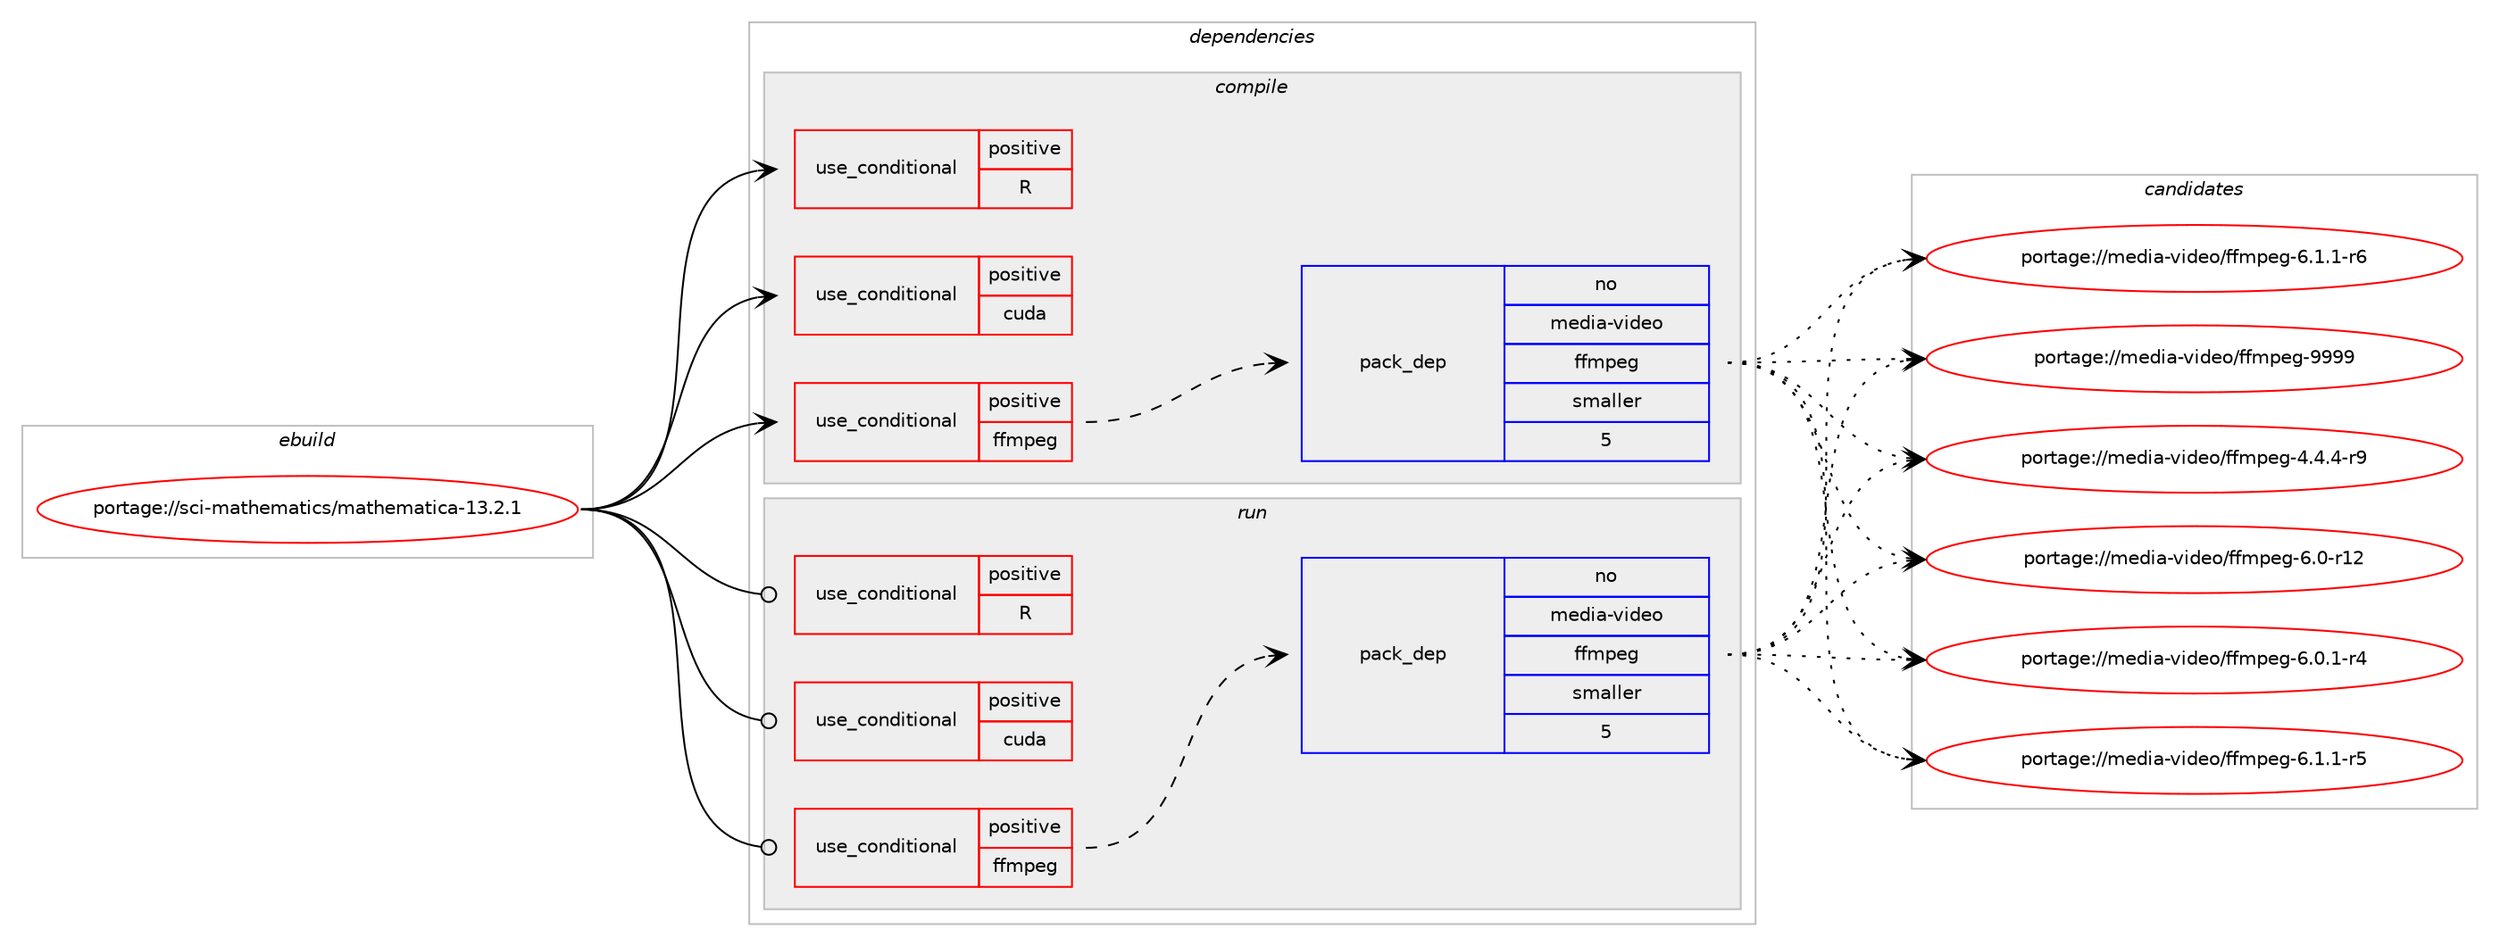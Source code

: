 digraph prolog {

# *************
# Graph options
# *************

newrank=true;
concentrate=true;
compound=true;
graph [rankdir=LR,fontname=Helvetica,fontsize=10,ranksep=1.5];#, ranksep=2.5, nodesep=0.2];
edge  [arrowhead=vee];
node  [fontname=Helvetica,fontsize=10];

# **********
# The ebuild
# **********

subgraph cluster_leftcol {
color=gray;
rank=same;
label=<<i>ebuild</i>>;
id [label="portage://sci-mathematics/mathematica-13.2.1", color=red, width=4, href="../sci-mathematics/mathematica-13.2.1.svg"];
}

# ****************
# The dependencies
# ****************

subgraph cluster_midcol {
color=gray;
label=<<i>dependencies</i>>;
subgraph cluster_compile {
fillcolor="#eeeeee";
style=filled;
label=<<i>compile</i>>;
subgraph cond105590 {
dependency203914 [label=<<TABLE BORDER="0" CELLBORDER="1" CELLSPACING="0" CELLPADDING="4"><TR><TD ROWSPAN="3" CELLPADDING="10">use_conditional</TD></TR><TR><TD>positive</TD></TR><TR><TD>R</TD></TR></TABLE>>, shape=none, color=red];
# *** BEGIN UNKNOWN DEPENDENCY TYPE (TODO) ***
# dependency203914 -> package_dependency(portage://sci-mathematics/mathematica-13.2.1,install,no,dev-lang,R,none,[,,],[],[])
# *** END UNKNOWN DEPENDENCY TYPE (TODO) ***

}
id:e -> dependency203914:w [weight=20,style="solid",arrowhead="vee"];
subgraph cond105591 {
dependency203915 [label=<<TABLE BORDER="0" CELLBORDER="1" CELLSPACING="0" CELLPADDING="4"><TR><TD ROWSPAN="3" CELLPADDING="10">use_conditional</TD></TR><TR><TD>positive</TD></TR><TR><TD>cuda</TD></TR></TABLE>>, shape=none, color=red];
# *** BEGIN UNKNOWN DEPENDENCY TYPE (TODO) ***
# dependency203915 -> package_dependency(portage://sci-mathematics/mathematica-13.2.1,install,no,dev-util,nvidia-cuda-toolkit,none,[,,],[],[])
# *** END UNKNOWN DEPENDENCY TYPE (TODO) ***

}
id:e -> dependency203915:w [weight=20,style="solid",arrowhead="vee"];
subgraph cond105592 {
dependency203916 [label=<<TABLE BORDER="0" CELLBORDER="1" CELLSPACING="0" CELLPADDING="4"><TR><TD ROWSPAN="3" CELLPADDING="10">use_conditional</TD></TR><TR><TD>positive</TD></TR><TR><TD>ffmpeg</TD></TR></TABLE>>, shape=none, color=red];
subgraph pack95508 {
dependency203917 [label=<<TABLE BORDER="0" CELLBORDER="1" CELLSPACING="0" CELLPADDING="4" WIDTH="220"><TR><TD ROWSPAN="6" CELLPADDING="30">pack_dep</TD></TR><TR><TD WIDTH="110">no</TD></TR><TR><TD>media-video</TD></TR><TR><TD>ffmpeg</TD></TR><TR><TD>smaller</TD></TR><TR><TD>5</TD></TR></TABLE>>, shape=none, color=blue];
}
dependency203916:e -> dependency203917:w [weight=20,style="dashed",arrowhead="vee"];
}
id:e -> dependency203916:w [weight=20,style="solid",arrowhead="vee"];
# *** BEGIN UNKNOWN DEPENDENCY TYPE (TODO) ***
# id -> package_dependency(portage://sci-mathematics/mathematica-13.2.1,install,no,media-libs,freetype,none,[,,],[],[])
# *** END UNKNOWN DEPENDENCY TYPE (TODO) ***

# *** BEGIN UNKNOWN DEPENDENCY TYPE (TODO) ***
# id -> package_dependency(portage://sci-mathematics/mathematica-13.2.1,install,no,virtual,libcrypt,none,[,,],[],[])
# *** END UNKNOWN DEPENDENCY TYPE (TODO) ***

}
subgraph cluster_compileandrun {
fillcolor="#eeeeee";
style=filled;
label=<<i>compile and run</i>>;
}
subgraph cluster_run {
fillcolor="#eeeeee";
style=filled;
label=<<i>run</i>>;
subgraph cond105593 {
dependency203918 [label=<<TABLE BORDER="0" CELLBORDER="1" CELLSPACING="0" CELLPADDING="4"><TR><TD ROWSPAN="3" CELLPADDING="10">use_conditional</TD></TR><TR><TD>positive</TD></TR><TR><TD>R</TD></TR></TABLE>>, shape=none, color=red];
# *** BEGIN UNKNOWN DEPENDENCY TYPE (TODO) ***
# dependency203918 -> package_dependency(portage://sci-mathematics/mathematica-13.2.1,run,no,dev-lang,R,none,[,,],[],[])
# *** END UNKNOWN DEPENDENCY TYPE (TODO) ***

}
id:e -> dependency203918:w [weight=20,style="solid",arrowhead="odot"];
subgraph cond105594 {
dependency203919 [label=<<TABLE BORDER="0" CELLBORDER="1" CELLSPACING="0" CELLPADDING="4"><TR><TD ROWSPAN="3" CELLPADDING="10">use_conditional</TD></TR><TR><TD>positive</TD></TR><TR><TD>cuda</TD></TR></TABLE>>, shape=none, color=red];
# *** BEGIN UNKNOWN DEPENDENCY TYPE (TODO) ***
# dependency203919 -> package_dependency(portage://sci-mathematics/mathematica-13.2.1,run,no,dev-util,nvidia-cuda-toolkit,none,[,,],[],[])
# *** END UNKNOWN DEPENDENCY TYPE (TODO) ***

}
id:e -> dependency203919:w [weight=20,style="solid",arrowhead="odot"];
subgraph cond105595 {
dependency203920 [label=<<TABLE BORDER="0" CELLBORDER="1" CELLSPACING="0" CELLPADDING="4"><TR><TD ROWSPAN="3" CELLPADDING="10">use_conditional</TD></TR><TR><TD>positive</TD></TR><TR><TD>ffmpeg</TD></TR></TABLE>>, shape=none, color=red];
subgraph pack95509 {
dependency203921 [label=<<TABLE BORDER="0" CELLBORDER="1" CELLSPACING="0" CELLPADDING="4" WIDTH="220"><TR><TD ROWSPAN="6" CELLPADDING="30">pack_dep</TD></TR><TR><TD WIDTH="110">no</TD></TR><TR><TD>media-video</TD></TR><TR><TD>ffmpeg</TD></TR><TR><TD>smaller</TD></TR><TR><TD>5</TD></TR></TABLE>>, shape=none, color=blue];
}
dependency203920:e -> dependency203921:w [weight=20,style="dashed",arrowhead="vee"];
}
id:e -> dependency203920:w [weight=20,style="solid",arrowhead="odot"];
# *** BEGIN UNKNOWN DEPENDENCY TYPE (TODO) ***
# id -> package_dependency(portage://sci-mathematics/mathematica-13.2.1,run,no,media-libs,freetype,none,[,,],[],[])
# *** END UNKNOWN DEPENDENCY TYPE (TODO) ***

# *** BEGIN UNKNOWN DEPENDENCY TYPE (TODO) ***
# id -> package_dependency(portage://sci-mathematics/mathematica-13.2.1,run,no,virtual,libcrypt,none,[,,],[],[])
# *** END UNKNOWN DEPENDENCY TYPE (TODO) ***

}
}

# **************
# The candidates
# **************

subgraph cluster_choices {
rank=same;
color=gray;
label=<<i>candidates</i>>;

subgraph choice95508 {
color=black;
nodesep=1;
choice1091011001059745118105100101111471021021091121011034552465246524511457 [label="portage://media-video/ffmpeg-4.4.4-r9", color=red, width=4,href="../media-video/ffmpeg-4.4.4-r9.svg"];
choice10910110010597451181051001011114710210210911210110345544648451144950 [label="portage://media-video/ffmpeg-6.0-r12", color=red, width=4,href="../media-video/ffmpeg-6.0-r12.svg"];
choice1091011001059745118105100101111471021021091121011034554464846494511452 [label="portage://media-video/ffmpeg-6.0.1-r4", color=red, width=4,href="../media-video/ffmpeg-6.0.1-r4.svg"];
choice1091011001059745118105100101111471021021091121011034554464946494511453 [label="portage://media-video/ffmpeg-6.1.1-r5", color=red, width=4,href="../media-video/ffmpeg-6.1.1-r5.svg"];
choice1091011001059745118105100101111471021021091121011034554464946494511454 [label="portage://media-video/ffmpeg-6.1.1-r6", color=red, width=4,href="../media-video/ffmpeg-6.1.1-r6.svg"];
choice1091011001059745118105100101111471021021091121011034557575757 [label="portage://media-video/ffmpeg-9999", color=red, width=4,href="../media-video/ffmpeg-9999.svg"];
dependency203917:e -> choice1091011001059745118105100101111471021021091121011034552465246524511457:w [style=dotted,weight="100"];
dependency203917:e -> choice10910110010597451181051001011114710210210911210110345544648451144950:w [style=dotted,weight="100"];
dependency203917:e -> choice1091011001059745118105100101111471021021091121011034554464846494511452:w [style=dotted,weight="100"];
dependency203917:e -> choice1091011001059745118105100101111471021021091121011034554464946494511453:w [style=dotted,weight="100"];
dependency203917:e -> choice1091011001059745118105100101111471021021091121011034554464946494511454:w [style=dotted,weight="100"];
dependency203917:e -> choice1091011001059745118105100101111471021021091121011034557575757:w [style=dotted,weight="100"];
}
subgraph choice95509 {
color=black;
nodesep=1;
choice1091011001059745118105100101111471021021091121011034552465246524511457 [label="portage://media-video/ffmpeg-4.4.4-r9", color=red, width=4,href="../media-video/ffmpeg-4.4.4-r9.svg"];
choice10910110010597451181051001011114710210210911210110345544648451144950 [label="portage://media-video/ffmpeg-6.0-r12", color=red, width=4,href="../media-video/ffmpeg-6.0-r12.svg"];
choice1091011001059745118105100101111471021021091121011034554464846494511452 [label="portage://media-video/ffmpeg-6.0.1-r4", color=red, width=4,href="../media-video/ffmpeg-6.0.1-r4.svg"];
choice1091011001059745118105100101111471021021091121011034554464946494511453 [label="portage://media-video/ffmpeg-6.1.1-r5", color=red, width=4,href="../media-video/ffmpeg-6.1.1-r5.svg"];
choice1091011001059745118105100101111471021021091121011034554464946494511454 [label="portage://media-video/ffmpeg-6.1.1-r6", color=red, width=4,href="../media-video/ffmpeg-6.1.1-r6.svg"];
choice1091011001059745118105100101111471021021091121011034557575757 [label="portage://media-video/ffmpeg-9999", color=red, width=4,href="../media-video/ffmpeg-9999.svg"];
dependency203921:e -> choice1091011001059745118105100101111471021021091121011034552465246524511457:w [style=dotted,weight="100"];
dependency203921:e -> choice10910110010597451181051001011114710210210911210110345544648451144950:w [style=dotted,weight="100"];
dependency203921:e -> choice1091011001059745118105100101111471021021091121011034554464846494511452:w [style=dotted,weight="100"];
dependency203921:e -> choice1091011001059745118105100101111471021021091121011034554464946494511453:w [style=dotted,weight="100"];
dependency203921:e -> choice1091011001059745118105100101111471021021091121011034554464946494511454:w [style=dotted,weight="100"];
dependency203921:e -> choice1091011001059745118105100101111471021021091121011034557575757:w [style=dotted,weight="100"];
}
}

}
